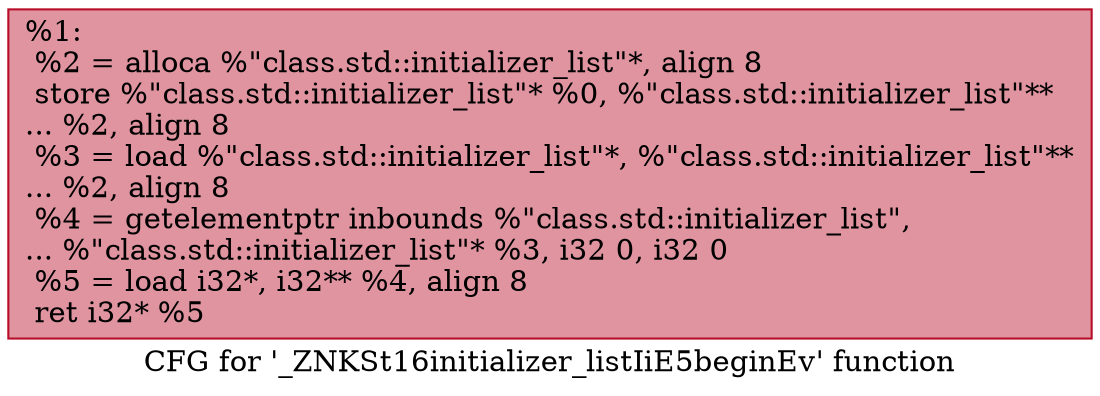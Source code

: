 digraph "CFG for '_ZNKSt16initializer_listIiE5beginEv' function" {
	label="CFG for '_ZNKSt16initializer_listIiE5beginEv' function";

	Node0x558b7dd1c060 [shape=record,color="#b70d28ff", style=filled, fillcolor="#b70d2870",label="{%1:\l  %2 = alloca %\"class.std::initializer_list\"*, align 8\l  store %\"class.std::initializer_list\"* %0, %\"class.std::initializer_list\"**\l... %2, align 8\l  %3 = load %\"class.std::initializer_list\"*, %\"class.std::initializer_list\"**\l... %2, align 8\l  %4 = getelementptr inbounds %\"class.std::initializer_list\",\l... %\"class.std::initializer_list\"* %3, i32 0, i32 0\l  %5 = load i32*, i32** %4, align 8\l  ret i32* %5\l}"];
}
